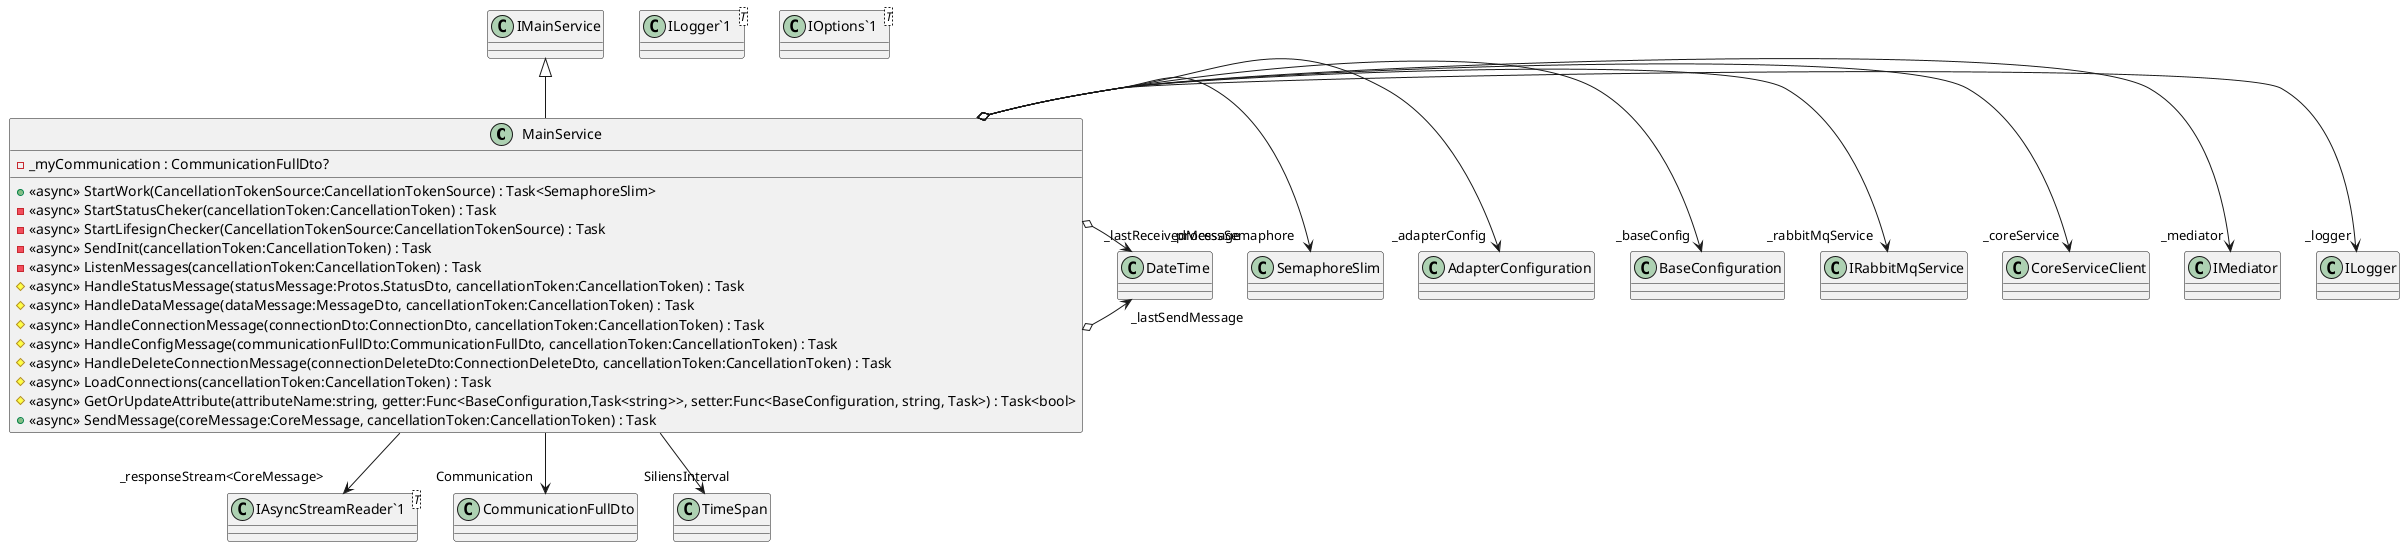 @startuml
class MainService {
    - _myCommunication : CommunicationFullDto?
    + <<async>> StartWork(CancellationTokenSource:CancellationTokenSource) : Task<SemaphoreSlim>
    - <<async>> StartStatusCheker(cancellationToken:CancellationToken) : Task
    - <<async>> StartLifesignChecker(CancellationTokenSource:CancellationTokenSource) : Task
    - <<async>> SendInit(cancellationToken:CancellationToken) : Task
    - <<async>> ListenMessages(cancellationToken:CancellationToken) : Task
    # <<async>> HandleStatusMessage(statusMessage:Protos.StatusDto, cancellationToken:CancellationToken) : Task
    # <<async>> HandleDataMessage(dataMessage:MessageDto, cancellationToken:CancellationToken) : Task
    # <<async>> HandleConnectionMessage(connectionDto:ConnectionDto, cancellationToken:CancellationToken) : Task
    # <<async>> HandleConfigMessage(communicationFullDto:CommunicationFullDto, cancellationToken:CancellationToken) : Task
    # <<async>> HandleDeleteConnectionMessage(connectionDeleteDto:ConnectionDeleteDto, cancellationToken:CancellationToken) : Task
    # <<async>> LoadConnections(cancellationToken:CancellationToken) : Task
    # <<async>> GetOrUpdateAttribute(attributeName:string, getter:Func<BaseConfiguration,Task<string>>, setter:Func<BaseConfiguration, string, Task>) : Task<bool>
    + <<async>> SendMessage(coreMessage:CoreMessage, cancellationToken:CancellationToken) : Task
}
class "ILogger`1"<T> {
}
class "IOptions`1"<T> {
}
class "IAsyncStreamReader`1"<T> {
}
IMainService <|-- MainService
MainService o-> "_logger" ILogger
MainService o-> "_mediator" IMediator
MainService o-> "_coreService" CoreServiceClient
MainService o-> "_rabbitMqService" IRabbitMqService
MainService o-> "_baseConfig" BaseConfiguration
MainService o-> "_adapterConfig" AdapterConfiguration
MainService --> "_responseStream<CoreMessage>" "IAsyncStreamReader`1"
MainService o-> "_processSemaphore" SemaphoreSlim
MainService o-> "_lastSendMessage" DateTime
MainService o-> "_lastReceivedMessage" DateTime
MainService --> "Communication" CommunicationFullDto
MainService --> "SiliensInterval" TimeSpan
@enduml

